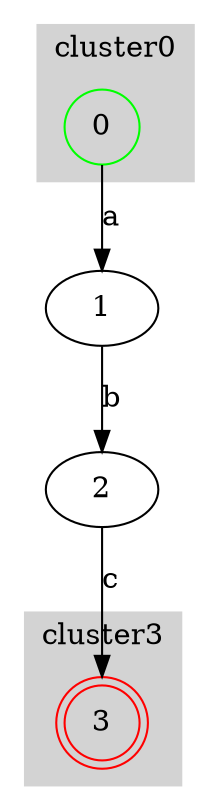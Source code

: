 digraph G {
subgraph cluster_0 {
style=filled;
color=lightgrey;
0[shape=circle color=green]
label=cluster0;
}
subgraph cluster_1 {
style=filled;
color=lightgrey;
label=cluster1;
}
subgraph cluster_2 {
style=filled;
color=lightgrey;
label=cluster2;
}
subgraph cluster_3 {
style=filled;
color=lightgrey;
3[shape=doublecircle color=red]
label=cluster3;
}
0->1[label= "a" ]
1->2[label= "b" ]
2->3[label= "c" ]
}
